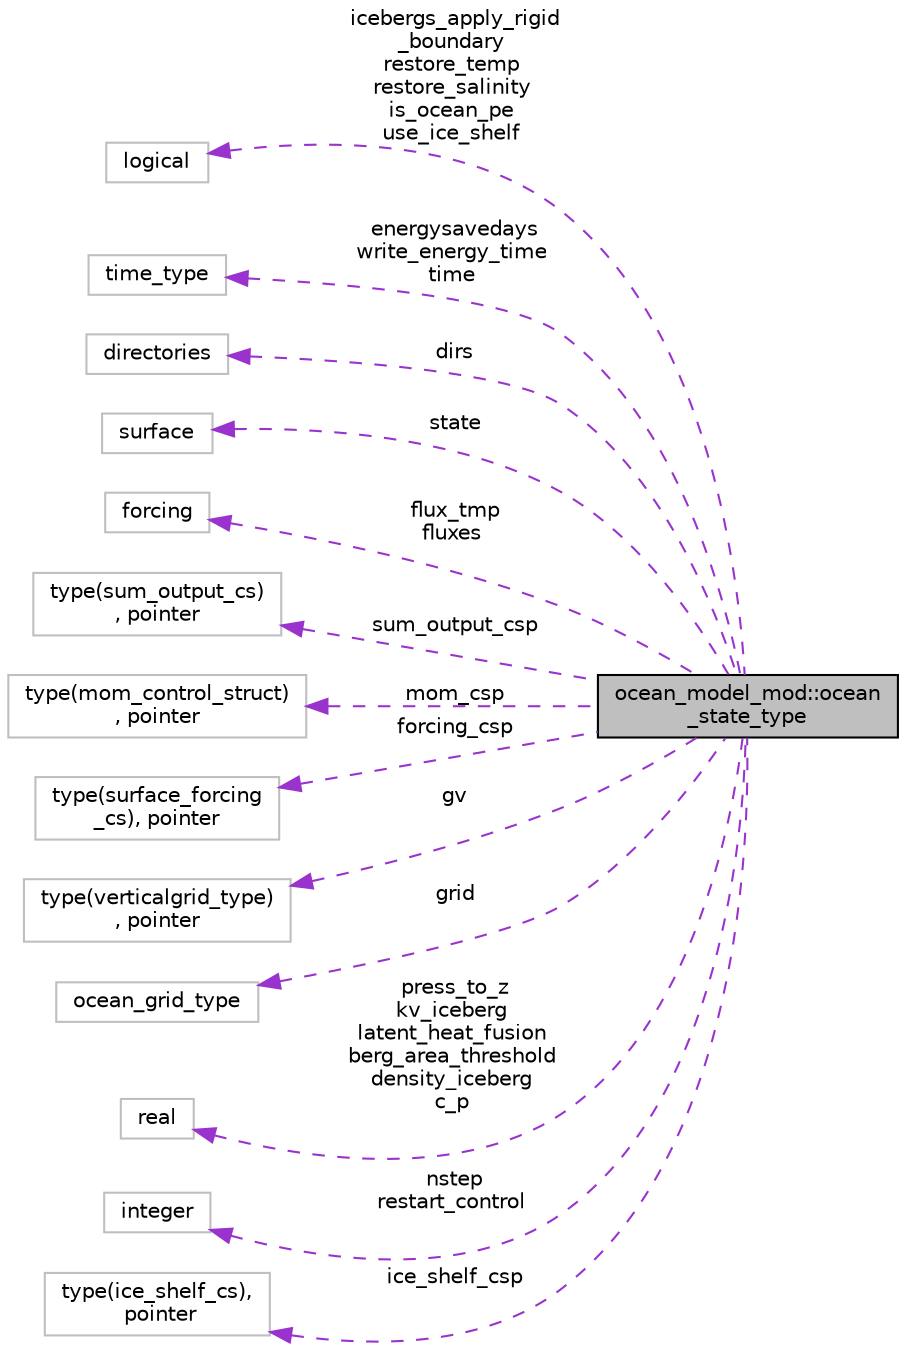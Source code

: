 digraph "ocean_model_mod::ocean_state_type"
{
 // INTERACTIVE_SVG=YES
  edge [fontname="Helvetica",fontsize="10",labelfontname="Helvetica",labelfontsize="10"];
  node [fontname="Helvetica",fontsize="10",shape=record];
  rankdir="LR";
  Node1 [label="ocean_model_mod::ocean\l_state_type",height=0.2,width=0.4,color="black", fillcolor="grey75", style="filled", fontcolor="black"];
  Node2 -> Node1 [dir="back",color="darkorchid3",fontsize="10",style="dashed",label=" icebergs_apply_rigid\l_boundary\nrestore_temp\nrestore_salinity\nis_ocean_pe\nuse_ice_shelf" ,fontname="Helvetica"];
  Node2 [label="logical",height=0.2,width=0.4,color="grey75", fillcolor="white", style="filled"];
  Node3 -> Node1 [dir="back",color="darkorchid3",fontsize="10",style="dashed",label=" energysavedays\nwrite_energy_time\ntime" ,fontname="Helvetica"];
  Node3 [label="time_type",height=0.2,width=0.4,color="grey75", fillcolor="white", style="filled"];
  Node4 -> Node1 [dir="back",color="darkorchid3",fontsize="10",style="dashed",label=" dirs" ,fontname="Helvetica"];
  Node4 [label="directories",height=0.2,width=0.4,color="grey75", fillcolor="white", style="filled"];
  Node5 -> Node1 [dir="back",color="darkorchid3",fontsize="10",style="dashed",label=" state" ,fontname="Helvetica"];
  Node5 [label="surface",height=0.2,width=0.4,color="grey75", fillcolor="white", style="filled"];
  Node6 -> Node1 [dir="back",color="darkorchid3",fontsize="10",style="dashed",label=" flux_tmp\nfluxes" ,fontname="Helvetica"];
  Node6 [label="forcing",height=0.2,width=0.4,color="grey75", fillcolor="white", style="filled"];
  Node7 -> Node1 [dir="back",color="darkorchid3",fontsize="10",style="dashed",label=" sum_output_csp" ,fontname="Helvetica"];
  Node7 [label="type(sum_output_cs)\l, pointer",height=0.2,width=0.4,color="grey75", fillcolor="white", style="filled"];
  Node8 -> Node1 [dir="back",color="darkorchid3",fontsize="10",style="dashed",label=" mom_csp" ,fontname="Helvetica"];
  Node8 [label="type(mom_control_struct)\l, pointer",height=0.2,width=0.4,color="grey75", fillcolor="white", style="filled"];
  Node9 -> Node1 [dir="back",color="darkorchid3",fontsize="10",style="dashed",label=" forcing_csp" ,fontname="Helvetica"];
  Node9 [label="type(surface_forcing\l_cs), pointer",height=0.2,width=0.4,color="grey75", fillcolor="white", style="filled"];
  Node10 -> Node1 [dir="back",color="darkorchid3",fontsize="10",style="dashed",label=" gv" ,fontname="Helvetica"];
  Node10 [label="type(verticalgrid_type)\l, pointer",height=0.2,width=0.4,color="grey75", fillcolor="white", style="filled"];
  Node11 -> Node1 [dir="back",color="darkorchid3",fontsize="10",style="dashed",label=" grid" ,fontname="Helvetica"];
  Node11 [label="ocean_grid_type",height=0.2,width=0.4,color="grey75", fillcolor="white", style="filled"];
  Node12 -> Node1 [dir="back",color="darkorchid3",fontsize="10",style="dashed",label=" press_to_z\nkv_iceberg\nlatent_heat_fusion\nberg_area_threshold\ndensity_iceberg\nc_p" ,fontname="Helvetica"];
  Node12 [label="real",height=0.2,width=0.4,color="grey75", fillcolor="white", style="filled"];
  Node13 -> Node1 [dir="back",color="darkorchid3",fontsize="10",style="dashed",label=" nstep\nrestart_control" ,fontname="Helvetica"];
  Node13 [label="integer",height=0.2,width=0.4,color="grey75", fillcolor="white", style="filled"];
  Node14 -> Node1 [dir="back",color="darkorchid3",fontsize="10",style="dashed",label=" ice_shelf_csp" ,fontname="Helvetica"];
  Node14 [label="type(ice_shelf_cs),\l pointer",height=0.2,width=0.4,color="grey75", fillcolor="white", style="filled"];
}
